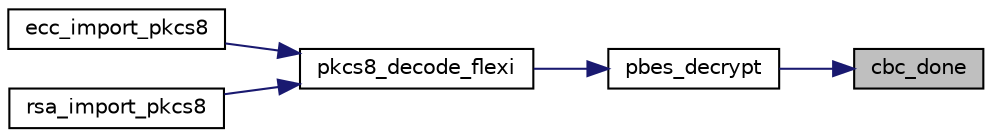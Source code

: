 digraph "cbc_done"
{
 // LATEX_PDF_SIZE
  edge [fontname="Helvetica",fontsize="10",labelfontname="Helvetica",labelfontsize="10"];
  node [fontname="Helvetica",fontsize="10",shape=record];
  rankdir="RL";
  Node2 [label="cbc_done",height=0.2,width=0.4,color="black", fillcolor="grey75", style="filled", fontcolor="black",tooltip="Terminate the chain."];
  Node2 -> Node3 [dir="back",color="midnightblue",fontsize="10",style="solid",fontname="Helvetica"];
  Node3 [label="pbes_decrypt",height=0.2,width=0.4,color="black", fillcolor="white", style="filled",URL="$pbes_8c.html#a7df0f8ba7d5d6b9752a7bb9c5e3f7081",tooltip="Decrypt Data encrypted via either PBES1 or PBES2."];
  Node3 -> Node4 [dir="back",color="midnightblue",fontsize="10",style="solid",fontname="Helvetica"];
  Node4 [label="pkcs8_decode_flexi",height=0.2,width=0.4,color="black", fillcolor="white", style="filled",URL="$pkcs8__decode__flexi_8c.html#a1b0d8fcf234d94638b2554ccea725003",tooltip="PKCS#8 decrypt if necessary & flexi-decode."];
  Node4 -> Node5 [dir="back",color="midnightblue",fontsize="10",style="solid",fontname="Helvetica"];
  Node5 [label="ecc_import_pkcs8",height=0.2,width=0.4,color="black", fillcolor="white", style="filled",URL="$ecc__import__pkcs8_8c.html#a0f0e747f119685eee3cc412f4480c52e",tooltip=" "];
  Node4 -> Node6 [dir="back",color="midnightblue",fontsize="10",style="solid",fontname="Helvetica"];
  Node6 [label="rsa_import_pkcs8",height=0.2,width=0.4,color="black", fillcolor="white", style="filled",URL="$rsa__import__pkcs8_8c.html#a3d44c6233a326316f7fb01c9d834fad4",tooltip="Import an RSAPublicKey or RSAPrivateKey in PKCS#8 format."];
}
